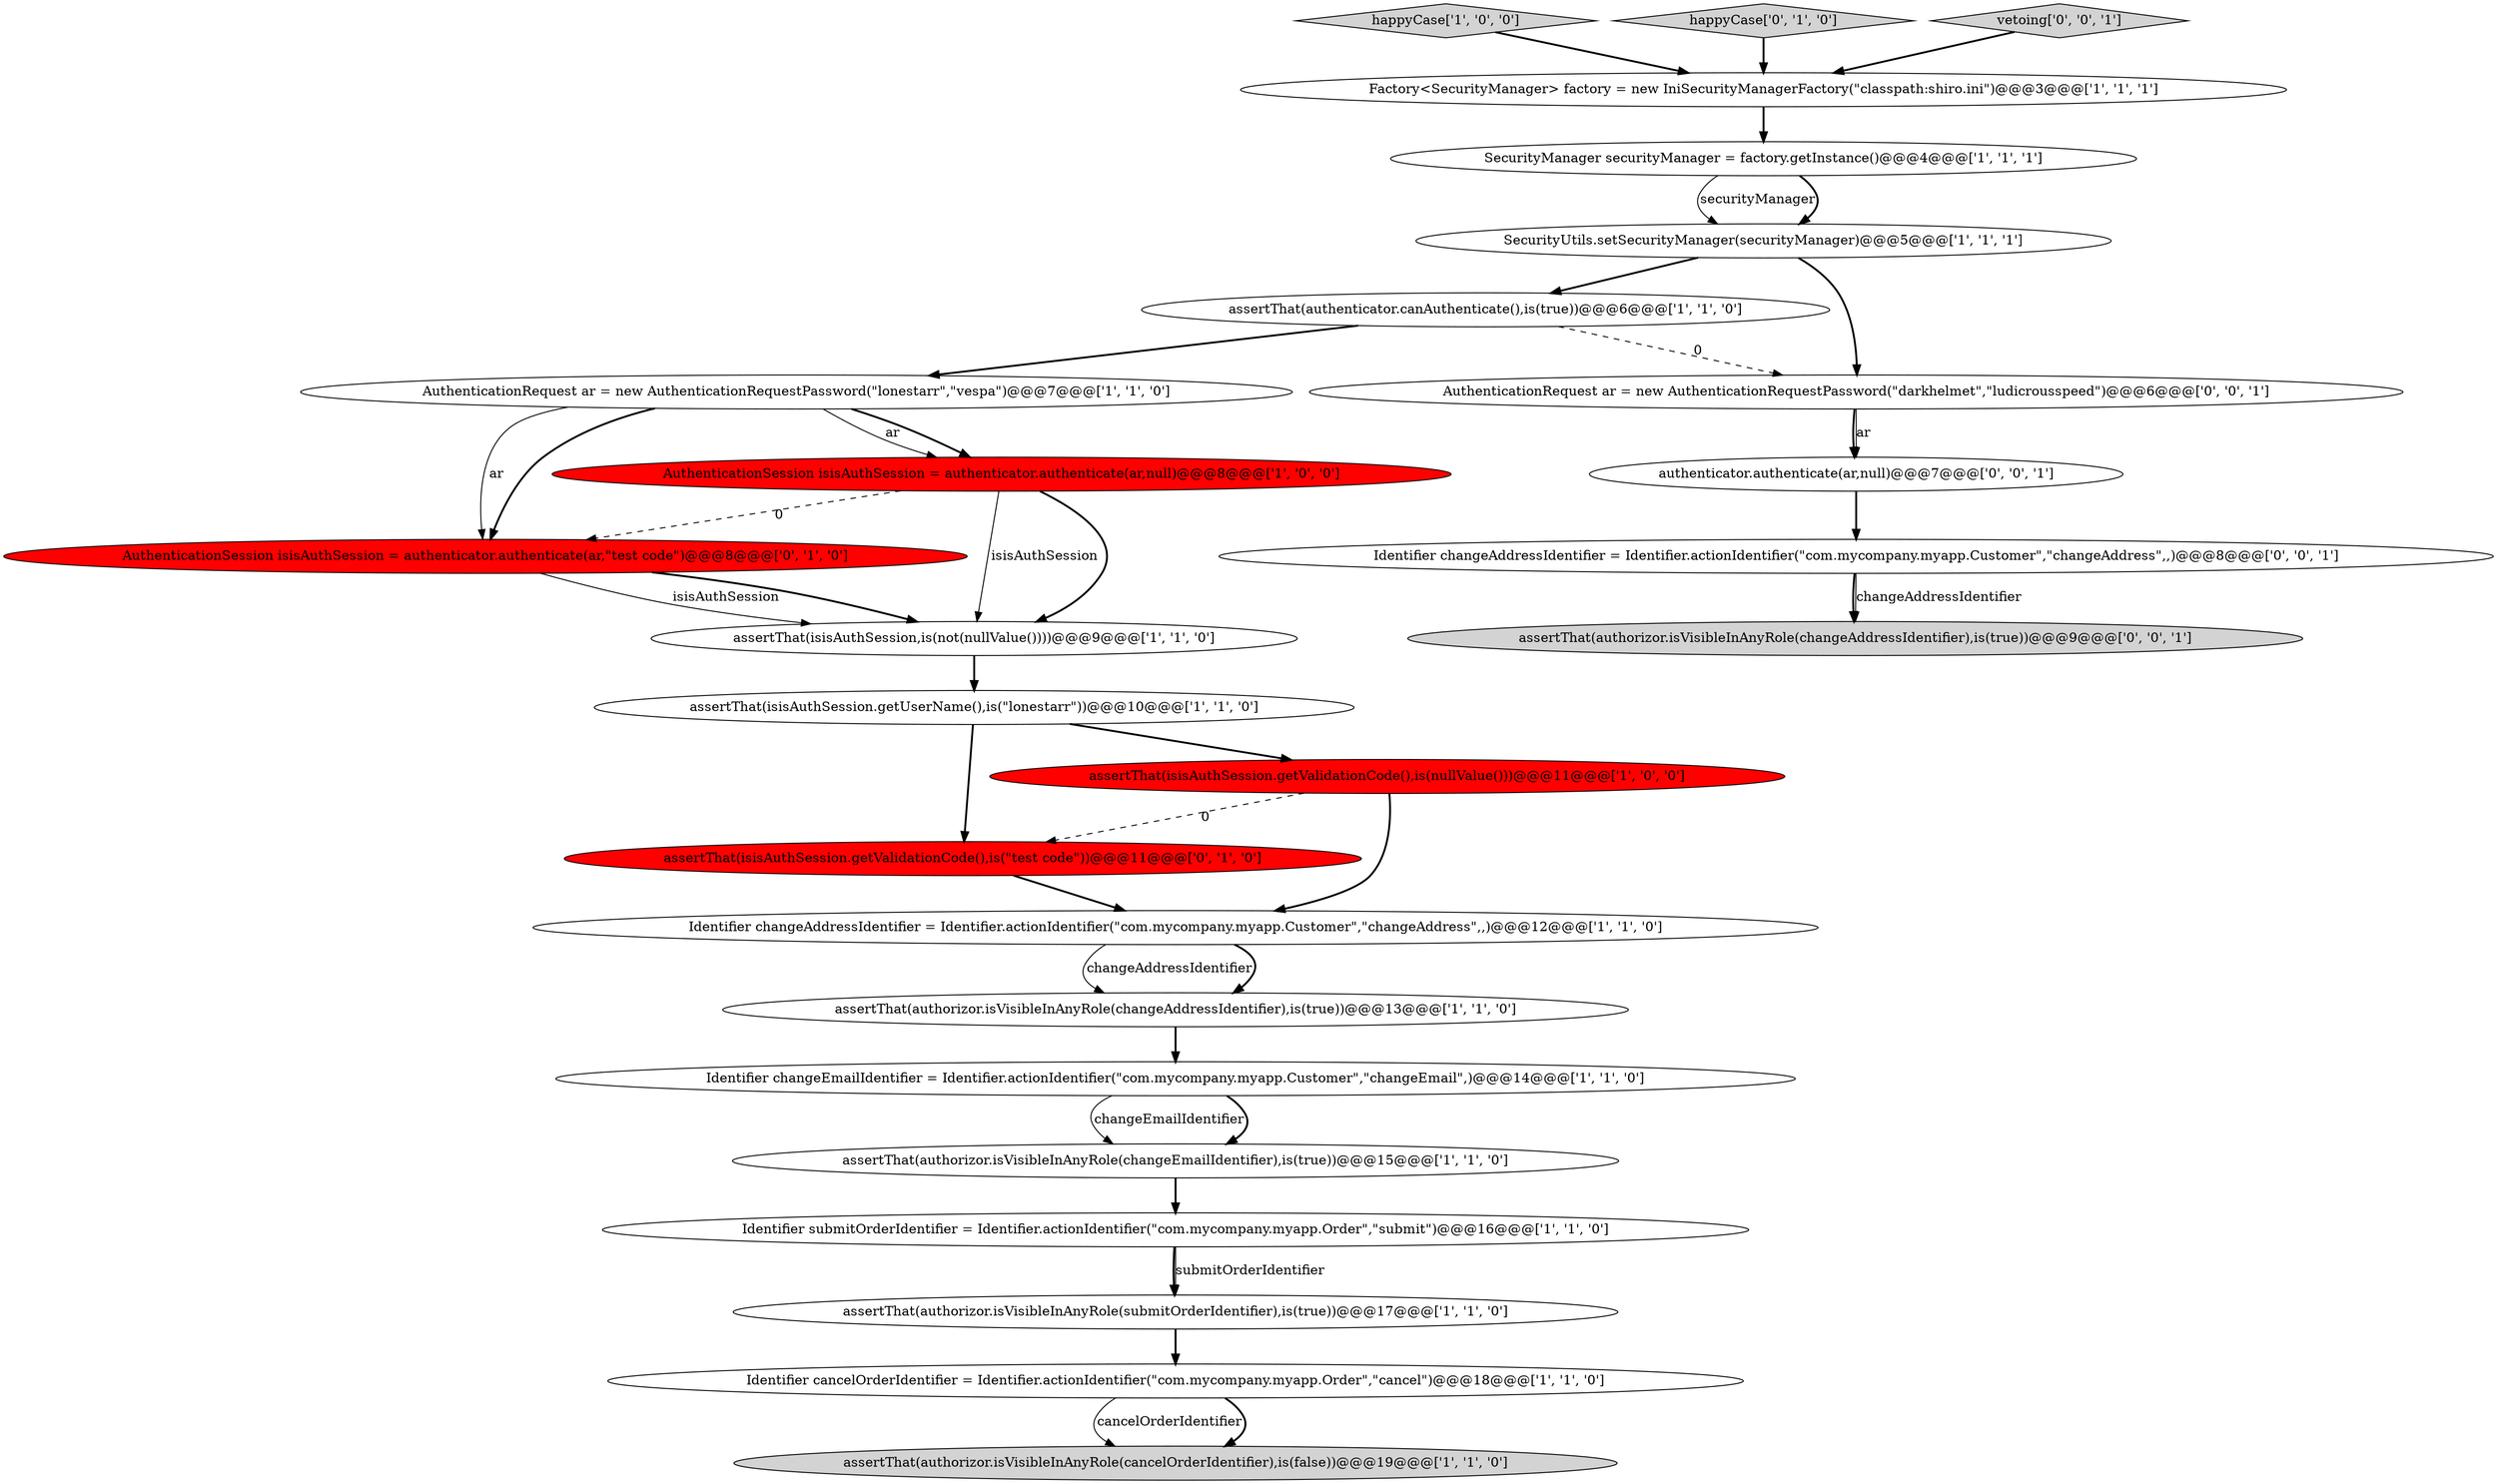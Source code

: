 digraph {
5 [style = filled, label = "Factory<SecurityManager> factory = new IniSecurityManagerFactory(\"classpath:shiro.ini\")@@@3@@@['1', '1', '1']", fillcolor = white, shape = ellipse image = "AAA0AAABBB1BBB"];
19 [style = filled, label = "AuthenticationSession isisAuthSession = authenticator.authenticate(ar,\"test code\")@@@8@@@['0', '1', '0']", fillcolor = red, shape = ellipse image = "AAA1AAABBB2BBB"];
6 [style = filled, label = "assertThat(isisAuthSession,is(not(nullValue())))@@@9@@@['1', '1', '0']", fillcolor = white, shape = ellipse image = "AAA0AAABBB1BBB"];
17 [style = filled, label = "happyCase['1', '0', '0']", fillcolor = lightgray, shape = diamond image = "AAA0AAABBB1BBB"];
25 [style = filled, label = "assertThat(authorizor.isVisibleInAnyRole(changeAddressIdentifier),is(true))@@@9@@@['0', '0', '1']", fillcolor = lightgray, shape = ellipse image = "AAA0AAABBB3BBB"];
20 [style = filled, label = "assertThat(isisAuthSession.getValidationCode(),is(\"test code\"))@@@11@@@['0', '1', '0']", fillcolor = red, shape = ellipse image = "AAA1AAABBB2BBB"];
1 [style = filled, label = "assertThat(isisAuthSession.getValidationCode(),is(nullValue()))@@@11@@@['1', '0', '0']", fillcolor = red, shape = ellipse image = "AAA1AAABBB1BBB"];
11 [style = filled, label = "assertThat(isisAuthSession.getUserName(),is(\"lonestarr\"))@@@10@@@['1', '1', '0']", fillcolor = white, shape = ellipse image = "AAA0AAABBB1BBB"];
15 [style = filled, label = "assertThat(authorizor.isVisibleInAnyRole(submitOrderIdentifier),is(true))@@@17@@@['1', '1', '0']", fillcolor = white, shape = ellipse image = "AAA0AAABBB1BBB"];
12 [style = filled, label = "AuthenticationRequest ar = new AuthenticationRequestPassword(\"lonestarr\",\"vespa\")@@@7@@@['1', '1', '0']", fillcolor = white, shape = ellipse image = "AAA0AAABBB1BBB"];
3 [style = filled, label = "assertThat(authorizor.isVisibleInAnyRole(changeEmailIdentifier),is(true))@@@15@@@['1', '1', '0']", fillcolor = white, shape = ellipse image = "AAA0AAABBB1BBB"];
4 [style = filled, label = "Identifier changeAddressIdentifier = Identifier.actionIdentifier(\"com.mycompany.myapp.Customer\",\"changeAddress\",,)@@@12@@@['1', '1', '0']", fillcolor = white, shape = ellipse image = "AAA0AAABBB1BBB"];
21 [style = filled, label = "authenticator.authenticate(ar,null)@@@7@@@['0', '0', '1']", fillcolor = white, shape = ellipse image = "AAA0AAABBB3BBB"];
18 [style = filled, label = "happyCase['0', '1', '0']", fillcolor = lightgray, shape = diamond image = "AAA0AAABBB2BBB"];
13 [style = filled, label = "Identifier changeEmailIdentifier = Identifier.actionIdentifier(\"com.mycompany.myapp.Customer\",\"changeEmail\",)@@@14@@@['1', '1', '0']", fillcolor = white, shape = ellipse image = "AAA0AAABBB1BBB"];
16 [style = filled, label = "Identifier submitOrderIdentifier = Identifier.actionIdentifier(\"com.mycompany.myapp.Order\",\"submit\")@@@16@@@['1', '1', '0']", fillcolor = white, shape = ellipse image = "AAA0AAABBB1BBB"];
23 [style = filled, label = "vetoing['0', '0', '1']", fillcolor = lightgray, shape = diamond image = "AAA0AAABBB3BBB"];
9 [style = filled, label = "SecurityUtils.setSecurityManager(securityManager)@@@5@@@['1', '1', '1']", fillcolor = white, shape = ellipse image = "AAA0AAABBB1BBB"];
22 [style = filled, label = "Identifier changeAddressIdentifier = Identifier.actionIdentifier(\"com.mycompany.myapp.Customer\",\"changeAddress\",,)@@@8@@@['0', '0', '1']", fillcolor = white, shape = ellipse image = "AAA0AAABBB3BBB"];
14 [style = filled, label = "AuthenticationSession isisAuthSession = authenticator.authenticate(ar,null)@@@8@@@['1', '0', '0']", fillcolor = red, shape = ellipse image = "AAA1AAABBB1BBB"];
8 [style = filled, label = "SecurityManager securityManager = factory.getInstance()@@@4@@@['1', '1', '1']", fillcolor = white, shape = ellipse image = "AAA0AAABBB1BBB"];
7 [style = filled, label = "assertThat(authorizor.isVisibleInAnyRole(cancelOrderIdentifier),is(false))@@@19@@@['1', '1', '0']", fillcolor = lightgray, shape = ellipse image = "AAA0AAABBB1BBB"];
0 [style = filled, label = "assertThat(authenticator.canAuthenticate(),is(true))@@@6@@@['1', '1', '0']", fillcolor = white, shape = ellipse image = "AAA0AAABBB1BBB"];
10 [style = filled, label = "Identifier cancelOrderIdentifier = Identifier.actionIdentifier(\"com.mycompany.myapp.Order\",\"cancel\")@@@18@@@['1', '1', '0']", fillcolor = white, shape = ellipse image = "AAA0AAABBB1BBB"];
24 [style = filled, label = "AuthenticationRequest ar = new AuthenticationRequestPassword(\"darkhelmet\",\"ludicrousspeed\")@@@6@@@['0', '0', '1']", fillcolor = white, shape = ellipse image = "AAA0AAABBB3BBB"];
2 [style = filled, label = "assertThat(authorizor.isVisibleInAnyRole(changeAddressIdentifier),is(true))@@@13@@@['1', '1', '0']", fillcolor = white, shape = ellipse image = "AAA0AAABBB1BBB"];
16->15 [style = bold, label=""];
5->8 [style = bold, label=""];
11->20 [style = bold, label=""];
1->4 [style = bold, label=""];
15->10 [style = bold, label=""];
17->5 [style = bold, label=""];
22->25 [style = bold, label=""];
4->2 [style = solid, label="changeAddressIdentifier"];
9->0 [style = bold, label=""];
23->5 [style = bold, label=""];
22->25 [style = solid, label="changeAddressIdentifier"];
11->1 [style = bold, label=""];
10->7 [style = solid, label="cancelOrderIdentifier"];
0->12 [style = bold, label=""];
19->6 [style = solid, label="isisAuthSession"];
4->2 [style = bold, label=""];
3->16 [style = bold, label=""];
12->19 [style = solid, label="ar"];
19->6 [style = bold, label=""];
10->7 [style = bold, label=""];
8->9 [style = solid, label="securityManager"];
20->4 [style = bold, label=""];
2->13 [style = bold, label=""];
1->20 [style = dashed, label="0"];
13->3 [style = solid, label="changeEmailIdentifier"];
13->3 [style = bold, label=""];
24->21 [style = bold, label=""];
21->22 [style = bold, label=""];
24->21 [style = solid, label="ar"];
12->14 [style = solid, label="ar"];
18->5 [style = bold, label=""];
6->11 [style = bold, label=""];
12->14 [style = bold, label=""];
8->9 [style = bold, label=""];
16->15 [style = solid, label="submitOrderIdentifier"];
0->24 [style = dashed, label="0"];
14->19 [style = dashed, label="0"];
12->19 [style = bold, label=""];
14->6 [style = solid, label="isisAuthSession"];
14->6 [style = bold, label=""];
9->24 [style = bold, label=""];
}
